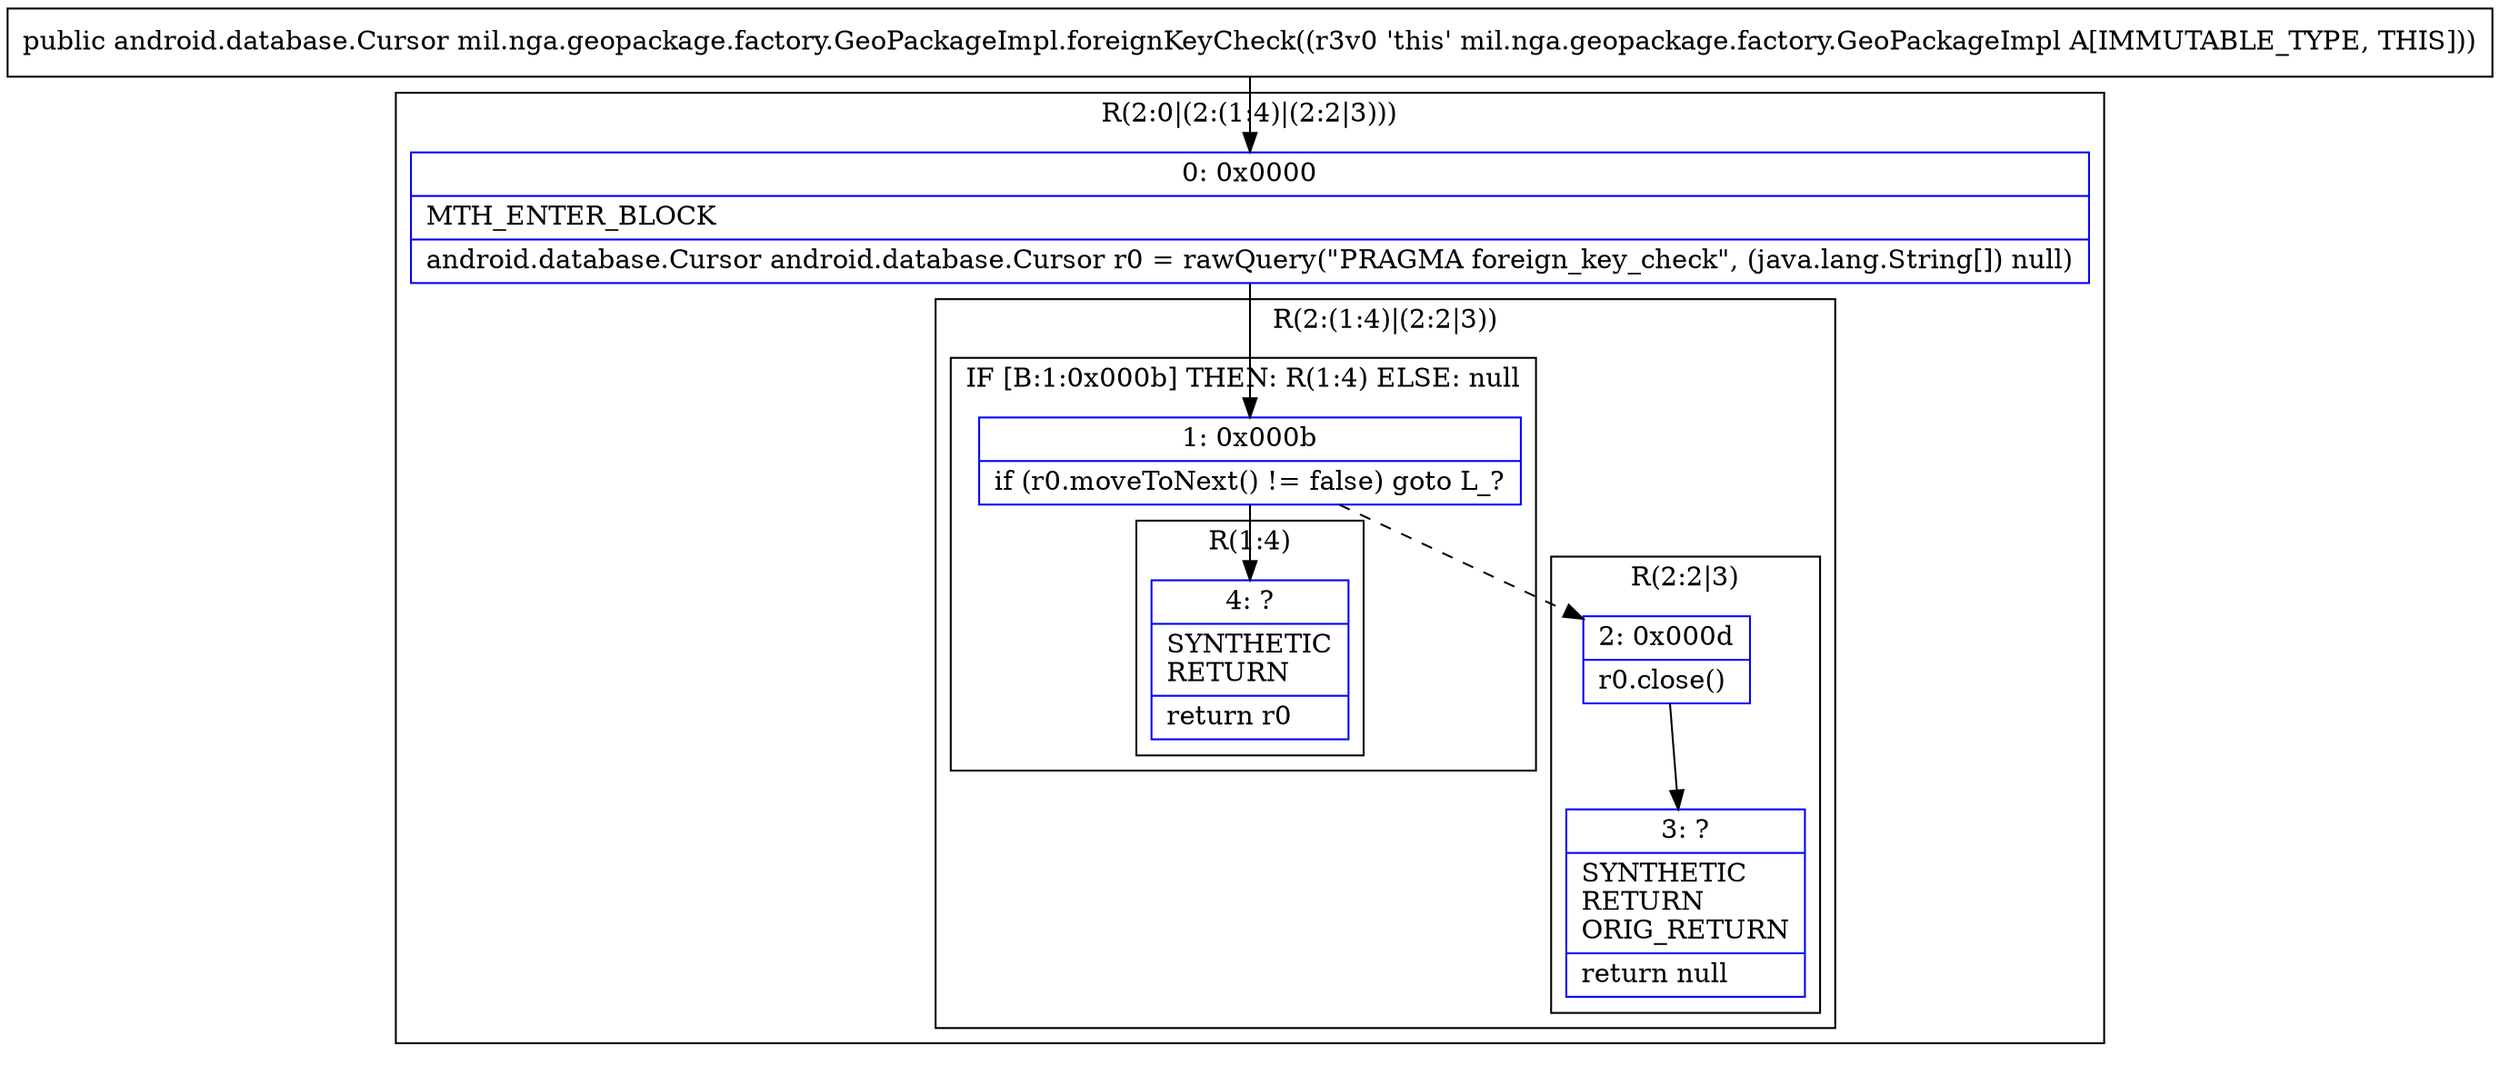 digraph "CFG formil.nga.geopackage.factory.GeoPackageImpl.foreignKeyCheck()Landroid\/database\/Cursor;" {
subgraph cluster_Region_1658844006 {
label = "R(2:0|(2:(1:4)|(2:2|3)))";
node [shape=record,color=blue];
Node_0 [shape=record,label="{0\:\ 0x0000|MTH_ENTER_BLOCK\l|android.database.Cursor android.database.Cursor r0 = rawQuery(\"PRAGMA foreign_key_check\", (java.lang.String[]) null)\l}"];
subgraph cluster_Region_1375026769 {
label = "R(2:(1:4)|(2:2|3))";
node [shape=record,color=blue];
subgraph cluster_IfRegion_1748423216 {
label = "IF [B:1:0x000b] THEN: R(1:4) ELSE: null";
node [shape=record,color=blue];
Node_1 [shape=record,label="{1\:\ 0x000b|if (r0.moveToNext() != false) goto L_?\l}"];
subgraph cluster_Region_2069275483 {
label = "R(1:4)";
node [shape=record,color=blue];
Node_4 [shape=record,label="{4\:\ ?|SYNTHETIC\lRETURN\l|return r0\l}"];
}
}
subgraph cluster_Region_1636836349 {
label = "R(2:2|3)";
node [shape=record,color=blue];
Node_2 [shape=record,label="{2\:\ 0x000d|r0.close()\l}"];
Node_3 [shape=record,label="{3\:\ ?|SYNTHETIC\lRETURN\lORIG_RETURN\l|return null\l}"];
}
}
}
MethodNode[shape=record,label="{public android.database.Cursor mil.nga.geopackage.factory.GeoPackageImpl.foreignKeyCheck((r3v0 'this' mil.nga.geopackage.factory.GeoPackageImpl A[IMMUTABLE_TYPE, THIS])) }"];
MethodNode -> Node_0;
Node_0 -> Node_1;
Node_1 -> Node_2[style=dashed];
Node_1 -> Node_4;
Node_2 -> Node_3;
}

